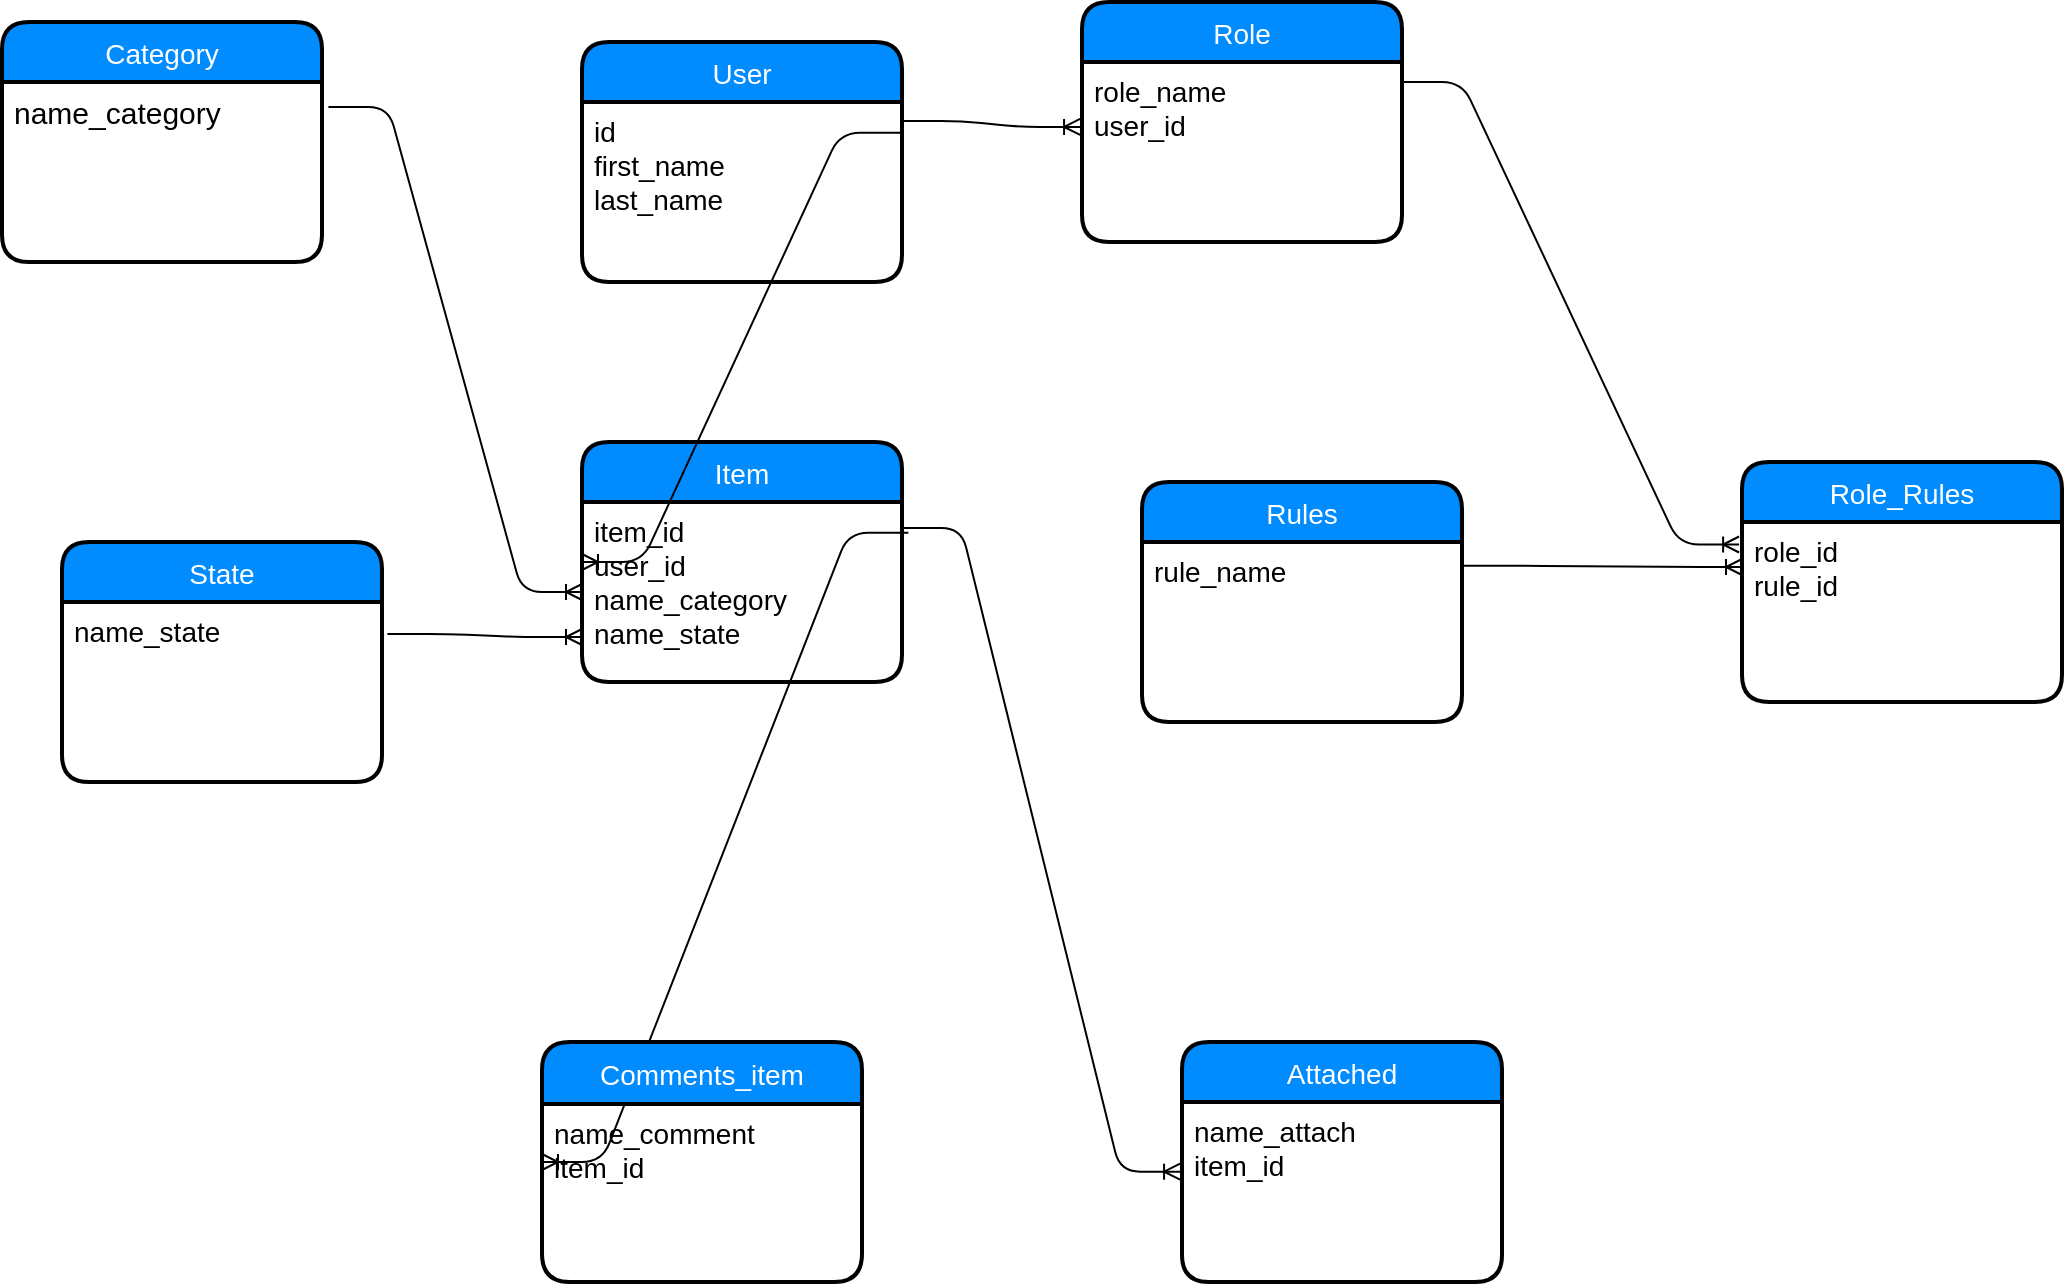 <mxfile version="12.1.9" type="device" pages="1"><diagram id="C9T1mnM_4gopOuz5A9wz" name="Страница 1"><mxGraphModel dx="1407" dy="828" grid="1" gridSize="10" guides="1" tooltips="1" connect="1" arrows="1" fold="1" page="1" pageScale="1" pageWidth="2339" pageHeight="3300" math="0" shadow="0"><root><mxCell id="0"/><mxCell id="1" parent="0"/><mxCell id="m9AOMr5iNrZ1W49fzCxE-1" value="Item" style="swimlane;childLayout=stackLayout;horizontal=1;startSize=30;horizontalStack=0;fillColor=#008cff;fontColor=#FFFFFF;rounded=1;fontSize=14;fontStyle=0;strokeWidth=2;resizeParent=0;resizeLast=1;shadow=0;dashed=0;align=center;" parent="1" vertex="1"><mxGeometry x="470" y="590" width="160" height="120" as="geometry"/></mxCell><mxCell id="m9AOMr5iNrZ1W49fzCxE-2" value="item_id&#10;user_id&#10;name_category&#10;name_state" style="align=left;strokeColor=none;fillColor=none;spacingLeft=4;fontSize=14;verticalAlign=top;resizable=0;rotatable=0;part=1;" parent="m9AOMr5iNrZ1W49fzCxE-1" vertex="1"><mxGeometry y="30" width="160" height="90" as="geometry"/></mxCell><mxCell id="m9AOMr5iNrZ1W49fzCxE-15" value="Role" style="swimlane;childLayout=stackLayout;horizontal=1;startSize=30;horizontalStack=0;fillColor=#008cff;fontColor=#FFFFFF;rounded=1;fontSize=14;fontStyle=0;strokeWidth=2;resizeParent=0;resizeLast=1;shadow=0;dashed=0;align=center;" parent="1" vertex="1"><mxGeometry x="720" y="370" width="160" height="120" as="geometry"/></mxCell><mxCell id="m9AOMr5iNrZ1W49fzCxE-16" value="role_name&#10;user_id" style="align=left;strokeColor=none;fillColor=none;spacingLeft=4;fontSize=14;verticalAlign=top;resizable=0;rotatable=0;part=1;" parent="m9AOMr5iNrZ1W49fzCxE-15" vertex="1"><mxGeometry y="30" width="160" height="90" as="geometry"/></mxCell><mxCell id="m9AOMr5iNrZ1W49fzCxE-19" value="User" style="swimlane;childLayout=stackLayout;horizontal=1;startSize=30;horizontalStack=0;fillColor=#008cff;fontColor=#FFFFFF;rounded=1;fontSize=14;fontStyle=0;strokeWidth=2;resizeParent=0;resizeLast=1;shadow=0;dashed=0;align=center;" parent="1" vertex="1"><mxGeometry x="470" y="390" width="160" height="120" as="geometry"/></mxCell><mxCell id="m9AOMr5iNrZ1W49fzCxE-20" value="id&#10;first_name&#10;last_name" style="align=left;strokeColor=none;fillColor=none;spacingLeft=4;fontSize=14;verticalAlign=top;resizable=0;rotatable=0;part=1;" parent="m9AOMr5iNrZ1W49fzCxE-19" vertex="1"><mxGeometry y="30" width="160" height="90" as="geometry"/></mxCell><mxCell id="m9AOMr5iNrZ1W49fzCxE-26" value="Rules" style="swimlane;childLayout=stackLayout;horizontal=1;startSize=30;horizontalStack=0;fillColor=#008cff;fontColor=#FFFFFF;rounded=1;fontSize=14;fontStyle=0;strokeWidth=2;resizeParent=0;resizeLast=1;shadow=0;dashed=0;align=center;" parent="1" vertex="1"><mxGeometry x="750" y="610" width="160" height="120" as="geometry"/></mxCell><mxCell id="m9AOMr5iNrZ1W49fzCxE-27" value="rule_name" style="align=left;strokeColor=none;fillColor=none;spacingLeft=4;fontSize=14;verticalAlign=top;resizable=0;rotatable=0;part=1;" parent="m9AOMr5iNrZ1W49fzCxE-26" vertex="1"><mxGeometry y="30" width="160" height="90" as="geometry"/></mxCell><mxCell id="m9AOMr5iNrZ1W49fzCxE-28" value="Role_Rules" style="swimlane;childLayout=stackLayout;horizontal=1;startSize=30;horizontalStack=0;fillColor=#008cff;fontColor=#FFFFFF;rounded=1;fontSize=14;fontStyle=0;strokeWidth=2;resizeParent=0;resizeLast=1;shadow=0;dashed=0;align=center;" parent="1" vertex="1"><mxGeometry x="1050" y="600" width="160" height="120" as="geometry"/></mxCell><mxCell id="m9AOMr5iNrZ1W49fzCxE-29" value="role_id&#10;rule_id" style="align=left;strokeColor=none;fillColor=none;spacingLeft=4;fontSize=14;verticalAlign=top;resizable=0;rotatable=0;part=1;" parent="m9AOMr5iNrZ1W49fzCxE-28" vertex="1"><mxGeometry y="30" width="160" height="90" as="geometry"/></mxCell><mxCell id="m9AOMr5iNrZ1W49fzCxE-35" value="" style="edgeStyle=entityRelationEdgeStyle;fontSize=12;html=1;endArrow=ERoneToMany;entryX=0;entryY=0.5;entryDx=0;entryDy=0;exitX=0.994;exitY=0.171;exitDx=0;exitDy=0;exitPerimeter=0;" parent="1" source="m9AOMr5iNrZ1W49fzCxE-20" target="m9AOMr5iNrZ1W49fzCxE-1" edge="1"><mxGeometry width="100" height="100" relative="1" as="geometry"><mxPoint x="640" y="424" as="sourcePoint"/><mxPoint x="110" y="900" as="targetPoint"/></mxGeometry></mxCell><mxCell id="m9AOMr5iNrZ1W49fzCxE-37" value="" style="edgeStyle=entityRelationEdgeStyle;fontSize=12;html=1;endArrow=ERoneToMany;labelPosition=center;verticalLabelPosition=middle;align=center;verticalAlign=middle;exitX=1.02;exitY=0.171;exitDx=0;exitDy=0;exitPerimeter=0;entryX=0;entryY=0.5;entryDx=0;entryDy=0;" parent="1" source="m9AOMr5iNrZ1W49fzCxE-2" target="m9AOMr5iNrZ1W49fzCxE-21" edge="1"><mxGeometry width="100" height="100" relative="1" as="geometry"><mxPoint x="410" y="620" as="sourcePoint"/><mxPoint x="490" y="720" as="targetPoint"/></mxGeometry></mxCell><mxCell id="m9AOMr5iNrZ1W49fzCxE-21" value="Comments_item" style="swimlane;childLayout=stackLayout;horizontal=1;startSize=31;horizontalStack=0;fillColor=#008cff;fontColor=#FFFFFF;rounded=1;fontSize=14;fontStyle=0;strokeWidth=2;resizeParent=0;resizeLast=1;shadow=0;dashed=0;align=center;" parent="1" vertex="1"><mxGeometry x="450" y="890" width="160" height="120" as="geometry"/></mxCell><mxCell id="m9AOMr5iNrZ1W49fzCxE-22" value="name_comment&#10;item_id" style="align=left;strokeColor=none;fillColor=none;spacingLeft=4;fontSize=14;verticalAlign=top;resizable=0;rotatable=0;part=1;" parent="m9AOMr5iNrZ1W49fzCxE-21" vertex="1"><mxGeometry y="31" width="160" height="89" as="geometry"/></mxCell><mxCell id="m9AOMr5iNrZ1W49fzCxE-42" value="" style="edgeStyle=entityRelationEdgeStyle;fontSize=12;html=1;endArrow=ERoneToMany;entryX=0;entryY=0.5;entryDx=0;entryDy=0;exitX=1.02;exitY=0.139;exitDx=0;exitDy=0;exitPerimeter=0;" parent="1" source="m9AOMr5iNrZ1W49fzCxE-18" target="m9AOMr5iNrZ1W49fzCxE-2" edge="1"><mxGeometry width="100" height="100" relative="1" as="geometry"><mxPoint x="230" y="560" as="sourcePoint"/><mxPoint x="110" y="1050" as="targetPoint"/></mxGeometry></mxCell><mxCell id="m9AOMr5iNrZ1W49fzCxE-17" value="Category" style="swimlane;childLayout=stackLayout;horizontal=1;startSize=30;horizontalStack=0;fillColor=#008cff;fontColor=#FFFFFF;rounded=1;fontSize=14;fontStyle=0;strokeWidth=2;resizeParent=0;resizeLast=1;shadow=0;dashed=0;align=center;" parent="1" vertex="1"><mxGeometry x="180" y="380" width="160" height="120" as="geometry"/></mxCell><mxCell id="m9AOMr5iNrZ1W49fzCxE-18" value="name_category" style="align=left;strokeColor=none;fillColor=none;spacingLeft=4;fontSize=15;verticalAlign=top;resizable=0;rotatable=0;part=1;" parent="m9AOMr5iNrZ1W49fzCxE-17" vertex="1"><mxGeometry y="30" width="160" height="90" as="geometry"/></mxCell><mxCell id="m9AOMr5iNrZ1W49fzCxE-46" value="" style="edgeStyle=entityRelationEdgeStyle;fontSize=12;html=1;endArrow=ERoneToMany;entryX=0;entryY=0.75;entryDx=0;entryDy=0;exitX=1.017;exitY=0.178;exitDx=0;exitDy=0;exitPerimeter=0;" parent="1" source="m9AOMr5iNrZ1W49fzCxE-31" target="m9AOMr5iNrZ1W49fzCxE-2" edge="1"><mxGeometry width="100" height="100" relative="1" as="geometry"><mxPoint x="190" y="1070" as="sourcePoint"/><mxPoint x="290" y="970" as="targetPoint"/></mxGeometry></mxCell><mxCell id="m9AOMr5iNrZ1W49fzCxE-30" value="State" style="swimlane;childLayout=stackLayout;horizontal=1;startSize=30;horizontalStack=0;fillColor=#008cff;fontColor=#FFFFFF;rounded=1;fontSize=14;fontStyle=0;strokeWidth=2;resizeParent=0;resizeLast=1;shadow=0;dashed=0;align=center;" parent="1" vertex="1"><mxGeometry x="210" y="640" width="160" height="120" as="geometry"/></mxCell><mxCell id="m9AOMr5iNrZ1W49fzCxE-31" value="name_state" style="align=left;strokeColor=none;fillColor=none;spacingLeft=4;fontSize=14;verticalAlign=top;resizable=0;rotatable=0;part=1;" parent="m9AOMr5iNrZ1W49fzCxE-30" vertex="1"><mxGeometry y="30" width="160" height="90" as="geometry"/></mxCell><mxCell id="m9AOMr5iNrZ1W49fzCxE-50" value="" style="edgeStyle=entityRelationEdgeStyle;fontSize=12;html=1;endArrow=ERoneToMany;entryX=-0.006;entryY=0.387;entryDx=0;entryDy=0;entryPerimeter=0;exitX=0.998;exitY=0.145;exitDx=0;exitDy=0;exitPerimeter=0;" parent="1" source="m9AOMr5iNrZ1W49fzCxE-2" target="m9AOMr5iNrZ1W49fzCxE-24" edge="1"><mxGeometry width="100" height="100" relative="1" as="geometry"><mxPoint x="10" y="1120" as="sourcePoint"/><mxPoint x="110" y="1020" as="targetPoint"/></mxGeometry></mxCell><mxCell id="m9AOMr5iNrZ1W49fzCxE-23" value="Attached" style="swimlane;childLayout=stackLayout;horizontal=1;startSize=30;horizontalStack=0;fillColor=#008cff;fontColor=#FFFFFF;rounded=1;fontSize=14;fontStyle=0;strokeWidth=2;resizeParent=0;resizeLast=1;shadow=0;dashed=0;align=center;" parent="1" vertex="1"><mxGeometry x="770" y="890" width="160" height="120" as="geometry"/></mxCell><mxCell id="m9AOMr5iNrZ1W49fzCxE-24" value="name_attach&#10;item_id" style="align=left;strokeColor=none;fillColor=none;spacingLeft=4;fontSize=14;verticalAlign=top;resizable=0;rotatable=0;part=1;" parent="m9AOMr5iNrZ1W49fzCxE-23" vertex="1"><mxGeometry y="30" width="160" height="90" as="geometry"/></mxCell><mxCell id="m9AOMr5iNrZ1W49fzCxE-52" value="" style="edgeStyle=entityRelationEdgeStyle;fontSize=12;html=1;endArrow=ERoneToMany;entryX=-0.006;entryY=0.361;entryDx=0;entryDy=0;entryPerimeter=0;exitX=0.998;exitY=0.106;exitDx=0;exitDy=0;exitPerimeter=0;" parent="1" source="m9AOMr5iNrZ1W49fzCxE-20" target="m9AOMr5iNrZ1W49fzCxE-16" edge="1"><mxGeometry width="100" height="100" relative="1" as="geometry"><mxPoint x="10" y="1130" as="sourcePoint"/><mxPoint x="110" y="1030" as="targetPoint"/></mxGeometry></mxCell><mxCell id="m9AOMr5iNrZ1W49fzCxE-55" value="" style="edgeStyle=entityRelationEdgeStyle;fontSize=12;html=1;endArrow=ERoneToMany;entryX=-0.009;entryY=0.125;entryDx=0;entryDy=0;entryPerimeter=0;exitX=1;exitY=0.111;exitDx=0;exitDy=0;exitPerimeter=0;" parent="1" source="m9AOMr5iNrZ1W49fzCxE-16" target="m9AOMr5iNrZ1W49fzCxE-29" edge="1"><mxGeometry width="100" height="100" relative="1" as="geometry"><mxPoint x="10" y="1130" as="sourcePoint"/><mxPoint x="110" y="1030" as="targetPoint"/></mxGeometry></mxCell><mxCell id="m9AOMr5iNrZ1W49fzCxE-56" value="" style="edgeStyle=entityRelationEdgeStyle;fontSize=12;html=1;endArrow=ERoneToMany;entryX=0;entryY=0.25;entryDx=0;entryDy=0;exitX=1.006;exitY=0.132;exitDx=0;exitDy=0;exitPerimeter=0;" parent="1" source="m9AOMr5iNrZ1W49fzCxE-27" target="m9AOMr5iNrZ1W49fzCxE-29" edge="1"><mxGeometry width="100" height="100" relative="1" as="geometry"><mxPoint x="10" y="1130" as="sourcePoint"/><mxPoint x="110" y="1030" as="targetPoint"/></mxGeometry></mxCell></root></mxGraphModel></diagram></mxfile>